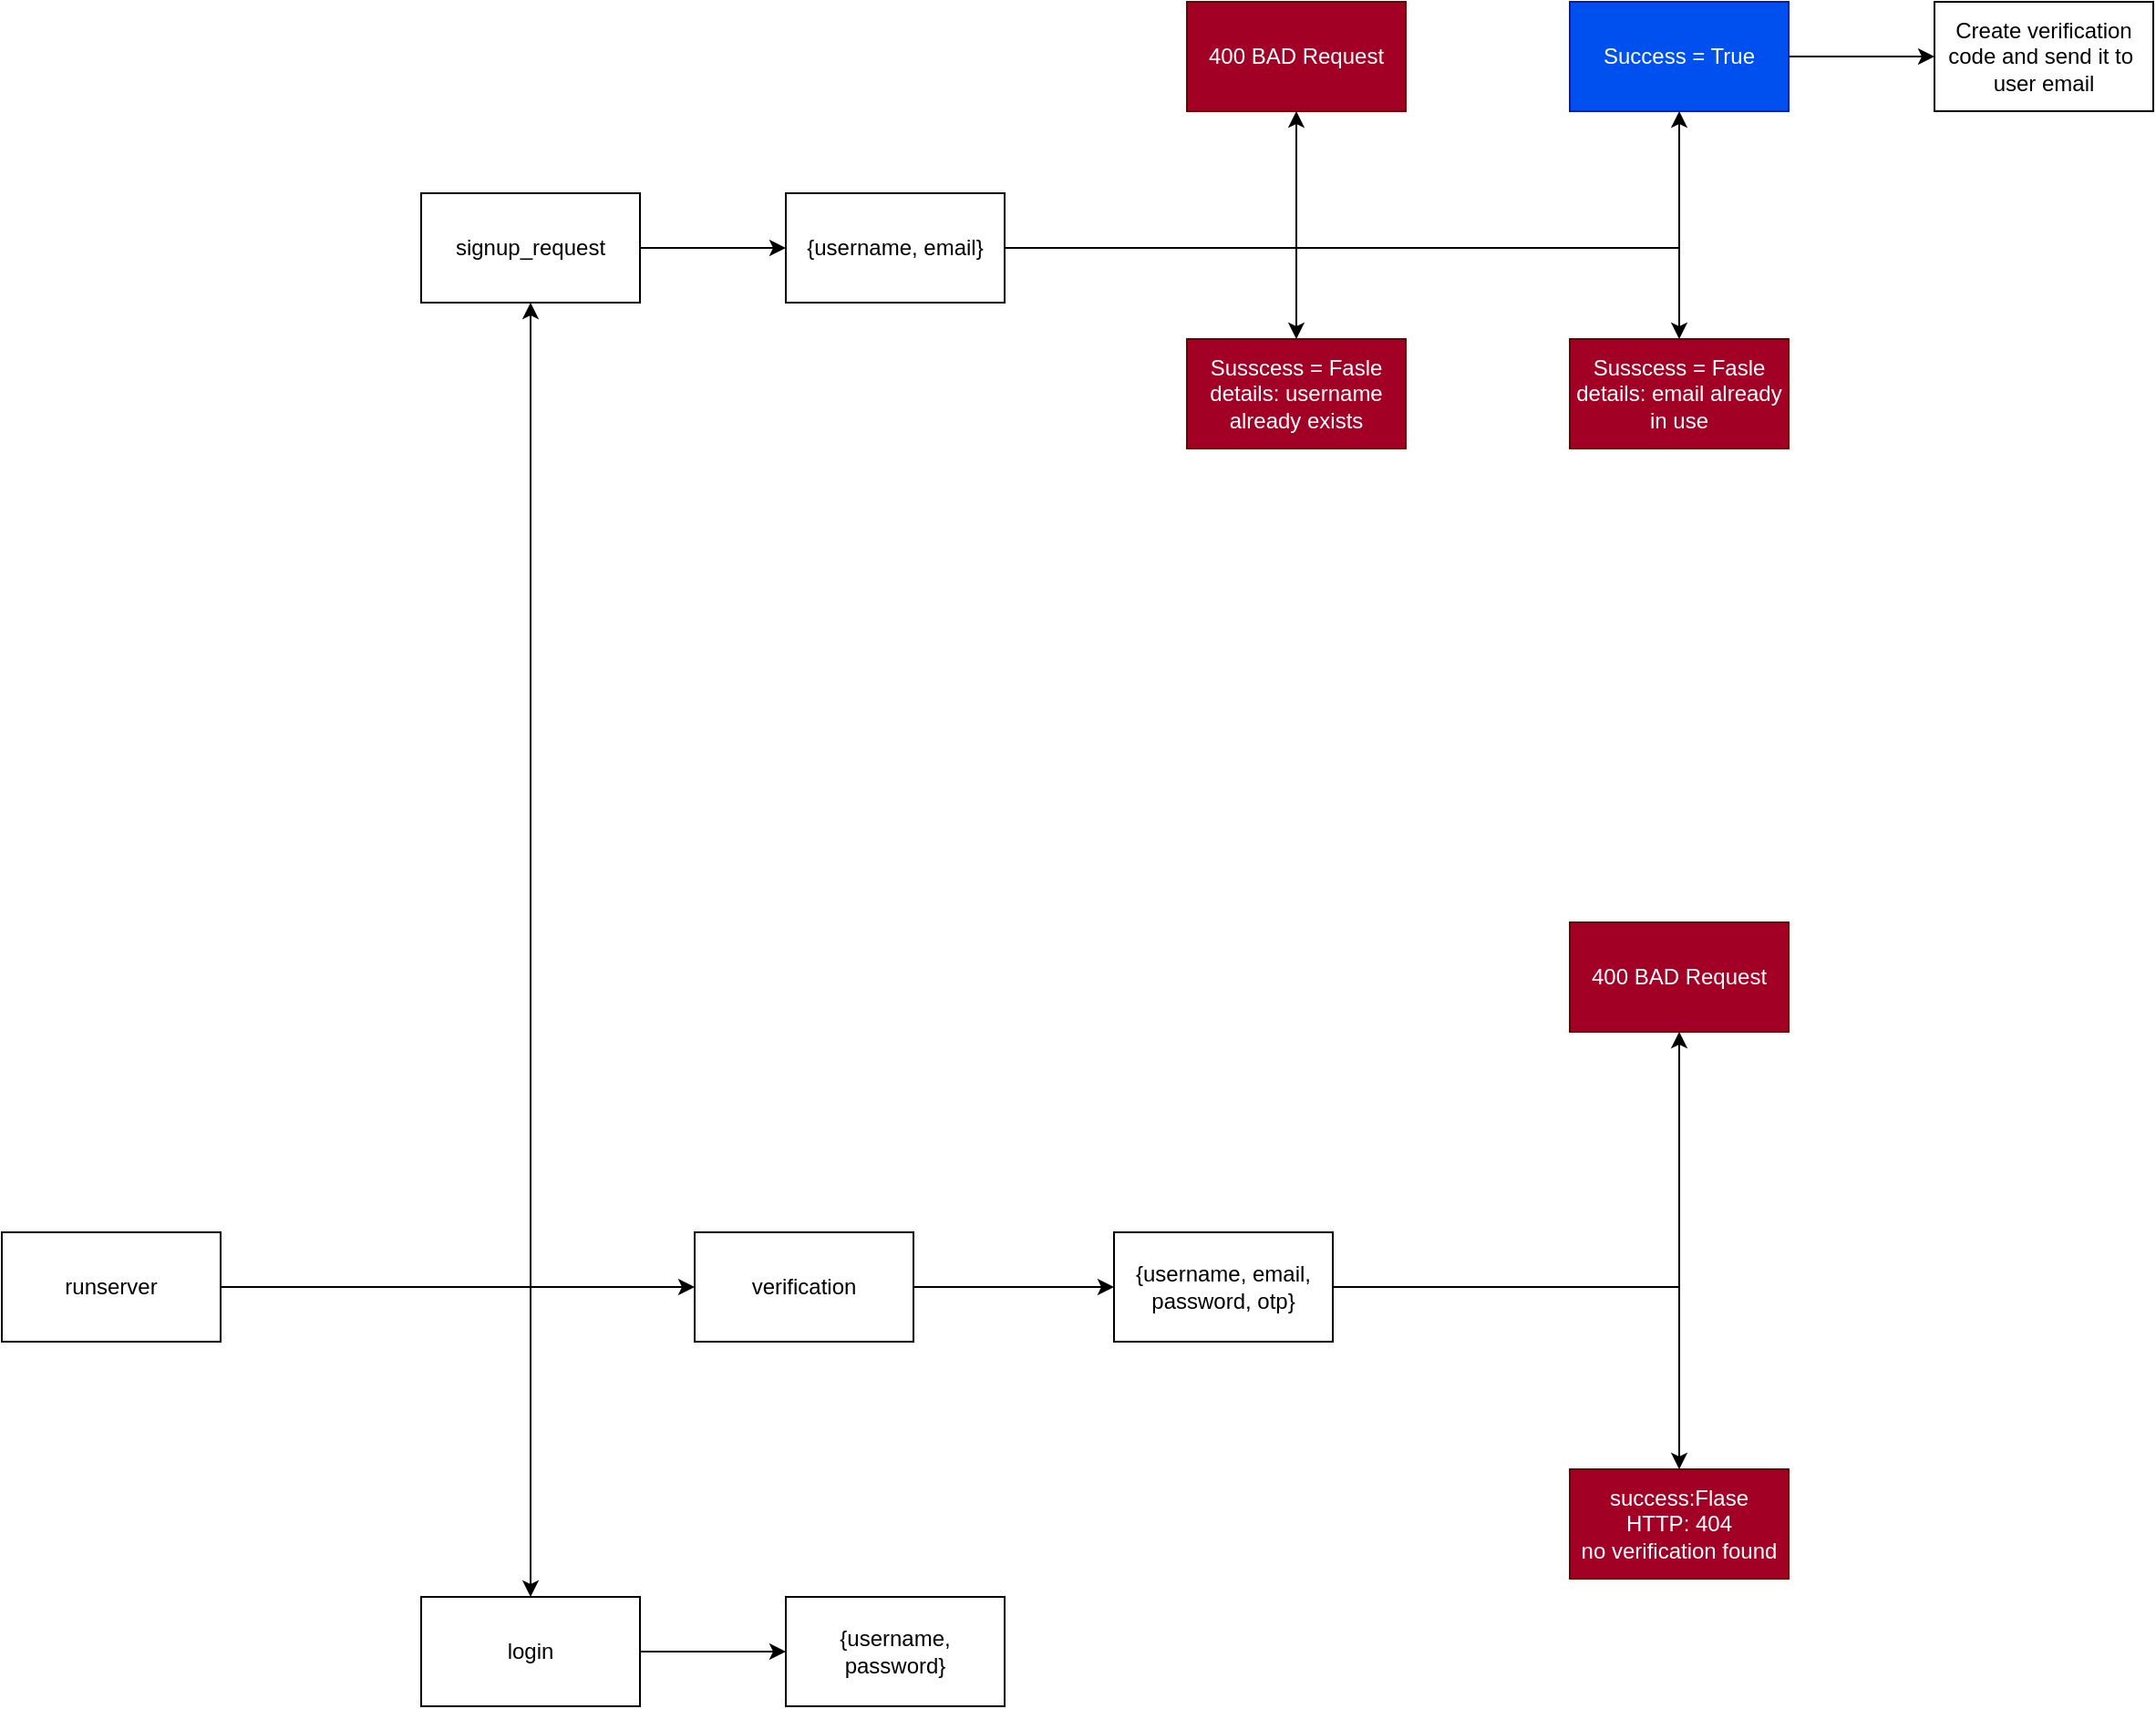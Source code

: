 <mxfile version="28.0.6">
  <diagram name="Page-1" id="YfT_yv3gGRoBPJT7JDUq">
    <mxGraphModel dx="1065" dy="2015" grid="1" gridSize="10" guides="1" tooltips="1" connect="1" arrows="1" fold="1" page="1" pageScale="1" pageWidth="850" pageHeight="1100" math="0" shadow="0">
      <root>
        <mxCell id="0" />
        <mxCell id="1" parent="0" />
        <mxCell id="chi0FffyIT2AHWAPgmBu-2" value="" style="edgeStyle=orthogonalEdgeStyle;rounded=0;orthogonalLoop=1;jettySize=auto;html=1;" edge="1" parent="1" source="LB6stMBErgdLsk7i7fBs-1" target="chi0FffyIT2AHWAPgmBu-1">
          <mxGeometry relative="1" as="geometry" />
        </mxCell>
        <mxCell id="chi0FffyIT2AHWAPgmBu-4" value="" style="edgeStyle=orthogonalEdgeStyle;rounded=0;orthogonalLoop=1;jettySize=auto;html=1;" edge="1" parent="1" source="LB6stMBErgdLsk7i7fBs-1" target="chi0FffyIT2AHWAPgmBu-3">
          <mxGeometry relative="1" as="geometry">
            <Array as="points">
              <mxPoint x="390" y="520" />
            </Array>
          </mxGeometry>
        </mxCell>
        <mxCell id="chi0FffyIT2AHWAPgmBu-6" value="" style="edgeStyle=orthogonalEdgeStyle;rounded=0;orthogonalLoop=1;jettySize=auto;html=1;" edge="1" parent="1" source="LB6stMBErgdLsk7i7fBs-1" target="chi0FffyIT2AHWAPgmBu-5">
          <mxGeometry relative="1" as="geometry" />
        </mxCell>
        <mxCell id="LB6stMBErgdLsk7i7fBs-1" value="runserver" style="rounded=0;whiteSpace=wrap;html=1;" parent="1" vertex="1">
          <mxGeometry x="100" y="490" width="120" height="60" as="geometry" />
        </mxCell>
        <mxCell id="chi0FffyIT2AHWAPgmBu-10" value="" style="edgeStyle=orthogonalEdgeStyle;rounded=0;orthogonalLoop=1;jettySize=auto;html=1;" edge="1" parent="1" source="chi0FffyIT2AHWAPgmBu-1" target="chi0FffyIT2AHWAPgmBu-9">
          <mxGeometry relative="1" as="geometry" />
        </mxCell>
        <mxCell id="chi0FffyIT2AHWAPgmBu-1" value="signup_request" style="whiteSpace=wrap;html=1;rounded=0;" vertex="1" parent="1">
          <mxGeometry x="330" y="-80" width="120" height="60" as="geometry" />
        </mxCell>
        <mxCell id="chi0FffyIT2AHWAPgmBu-12" value="" style="edgeStyle=orthogonalEdgeStyle;rounded=0;orthogonalLoop=1;jettySize=auto;html=1;" edge="1" parent="1" source="chi0FffyIT2AHWAPgmBu-3" target="chi0FffyIT2AHWAPgmBu-11">
          <mxGeometry relative="1" as="geometry" />
        </mxCell>
        <mxCell id="chi0FffyIT2AHWAPgmBu-3" value="login" style="whiteSpace=wrap;html=1;rounded=0;" vertex="1" parent="1">
          <mxGeometry x="330" y="690" width="120" height="60" as="geometry" />
        </mxCell>
        <mxCell id="chi0FffyIT2AHWAPgmBu-8" style="edgeStyle=orthogonalEdgeStyle;rounded=0;orthogonalLoop=1;jettySize=auto;html=1;entryX=0;entryY=0.5;entryDx=0;entryDy=0;" edge="1" parent="1" source="chi0FffyIT2AHWAPgmBu-5" target="chi0FffyIT2AHWAPgmBu-7">
          <mxGeometry relative="1" as="geometry" />
        </mxCell>
        <mxCell id="chi0FffyIT2AHWAPgmBu-5" value="verification" style="whiteSpace=wrap;html=1;rounded=0;" vertex="1" parent="1">
          <mxGeometry x="480" y="490" width="120" height="60" as="geometry" />
        </mxCell>
        <mxCell id="chi0FffyIT2AHWAPgmBu-26" value="" style="edgeStyle=orthogonalEdgeStyle;rounded=0;orthogonalLoop=1;jettySize=auto;html=1;" edge="1" parent="1" source="chi0FffyIT2AHWAPgmBu-7" target="chi0FffyIT2AHWAPgmBu-25">
          <mxGeometry relative="1" as="geometry" />
        </mxCell>
        <mxCell id="chi0FffyIT2AHWAPgmBu-28" value="" style="edgeStyle=orthogonalEdgeStyle;rounded=0;orthogonalLoop=1;jettySize=auto;html=1;" edge="1" parent="1" source="chi0FffyIT2AHWAPgmBu-7" target="chi0FffyIT2AHWAPgmBu-27">
          <mxGeometry relative="1" as="geometry" />
        </mxCell>
        <mxCell id="chi0FffyIT2AHWAPgmBu-7" value="{username, email, password, otp}" style="rounded=0;whiteSpace=wrap;html=1;" vertex="1" parent="1">
          <mxGeometry x="710" y="490" width="120" height="60" as="geometry" />
        </mxCell>
        <mxCell id="chi0FffyIT2AHWAPgmBu-14" value="" style="edgeStyle=orthogonalEdgeStyle;rounded=0;orthogonalLoop=1;jettySize=auto;html=1;" edge="1" parent="1" source="chi0FffyIT2AHWAPgmBu-9" target="chi0FffyIT2AHWAPgmBu-13">
          <mxGeometry relative="1" as="geometry" />
        </mxCell>
        <mxCell id="chi0FffyIT2AHWAPgmBu-16" value="" style="edgeStyle=orthogonalEdgeStyle;rounded=0;orthogonalLoop=1;jettySize=auto;html=1;" edge="1" parent="1" source="chi0FffyIT2AHWAPgmBu-9" target="chi0FffyIT2AHWAPgmBu-15">
          <mxGeometry relative="1" as="geometry" />
        </mxCell>
        <mxCell id="chi0FffyIT2AHWAPgmBu-18" value="" style="edgeStyle=orthogonalEdgeStyle;rounded=0;orthogonalLoop=1;jettySize=auto;html=1;" edge="1" parent="1" source="chi0FffyIT2AHWAPgmBu-9" target="chi0FffyIT2AHWAPgmBu-17">
          <mxGeometry relative="1" as="geometry" />
        </mxCell>
        <mxCell id="chi0FffyIT2AHWAPgmBu-20" value="" style="edgeStyle=orthogonalEdgeStyle;rounded=0;orthogonalLoop=1;jettySize=auto;html=1;" edge="1" parent="1" source="chi0FffyIT2AHWAPgmBu-9" target="chi0FffyIT2AHWAPgmBu-19">
          <mxGeometry relative="1" as="geometry" />
        </mxCell>
        <mxCell id="chi0FffyIT2AHWAPgmBu-9" value="{username, email}" style="whiteSpace=wrap;html=1;rounded=0;" vertex="1" parent="1">
          <mxGeometry x="530" y="-80" width="120" height="60" as="geometry" />
        </mxCell>
        <mxCell id="chi0FffyIT2AHWAPgmBu-11" value="{username, password}" style="whiteSpace=wrap;html=1;rounded=0;" vertex="1" parent="1">
          <mxGeometry x="530" y="690" width="120" height="60" as="geometry" />
        </mxCell>
        <mxCell id="chi0FffyIT2AHWAPgmBu-13" value="400 BAD Request" style="whiteSpace=wrap;html=1;rounded=0;fillColor=#a20025;fontColor=#ffffff;strokeColor=#6F0000;" vertex="1" parent="1">
          <mxGeometry x="750" y="-185" width="120" height="60" as="geometry" />
        </mxCell>
        <mxCell id="chi0FffyIT2AHWAPgmBu-15" value="Susscess = Fasle&lt;div&gt;details: username already exists&lt;/div&gt;" style="whiteSpace=wrap;html=1;rounded=0;fillColor=#a20025;fontColor=#ffffff;strokeColor=#6F0000;" vertex="1" parent="1">
          <mxGeometry x="750" width="120" height="60" as="geometry" />
        </mxCell>
        <mxCell id="chi0FffyIT2AHWAPgmBu-17" value="&lt;span&gt;&lt;font style=&quot;color: rgb(255, 255, 255);&quot;&gt;Susscess = Fasle&lt;/font&gt;&lt;/span&gt;&lt;div style=&quot;color: rgb(18, 18, 18);&quot;&gt;&lt;font style=&quot;color: rgb(255, 255, 255);&quot;&gt;details: email already in use&lt;/font&gt;&lt;/div&gt;" style="whiteSpace=wrap;html=1;rounded=0;fillColor=#a20025;fontColor=#ffffff;strokeColor=#6F0000;" vertex="1" parent="1">
          <mxGeometry x="960" width="120" height="60" as="geometry" />
        </mxCell>
        <mxCell id="chi0FffyIT2AHWAPgmBu-24" value="" style="edgeStyle=orthogonalEdgeStyle;rounded=0;orthogonalLoop=1;jettySize=auto;html=1;" edge="1" parent="1" source="chi0FffyIT2AHWAPgmBu-19" target="chi0FffyIT2AHWAPgmBu-23">
          <mxGeometry relative="1" as="geometry" />
        </mxCell>
        <mxCell id="chi0FffyIT2AHWAPgmBu-19" value="Success = True" style="whiteSpace=wrap;html=1;rounded=0;fillColor=#0050ef;fontColor=#ffffff;strokeColor=#001DBC;" vertex="1" parent="1">
          <mxGeometry x="960" y="-185" width="120" height="60" as="geometry" />
        </mxCell>
        <mxCell id="chi0FffyIT2AHWAPgmBu-23" value="Create verification code and send it to&amp;nbsp;&lt;div&gt;user email&lt;/div&gt;" style="whiteSpace=wrap;html=1;rounded=0;" vertex="1" parent="1">
          <mxGeometry x="1160" y="-185" width="120" height="60" as="geometry" />
        </mxCell>
        <mxCell id="chi0FffyIT2AHWAPgmBu-25" value="&lt;span&gt;&lt;font style=&quot;color: rgb(255, 255, 255);&quot;&gt;400 BAD Request&lt;/font&gt;&lt;/span&gt;" style="whiteSpace=wrap;html=1;rounded=0;fillColor=#a20025;fontColor=#ffffff;strokeColor=#6F0000;" vertex="1" parent="1">
          <mxGeometry x="960" y="320" width="120" height="60" as="geometry" />
        </mxCell>
        <mxCell id="chi0FffyIT2AHWAPgmBu-27" value="success:Flase&lt;br&gt;HTTP: 404&lt;br&gt;no verification found" style="whiteSpace=wrap;html=1;rounded=0;fillColor=#a20025;fontColor=#ffffff;strokeColor=#6F0000;" vertex="1" parent="1">
          <mxGeometry x="960" y="620" width="120" height="60" as="geometry" />
        </mxCell>
      </root>
    </mxGraphModel>
  </diagram>
</mxfile>

